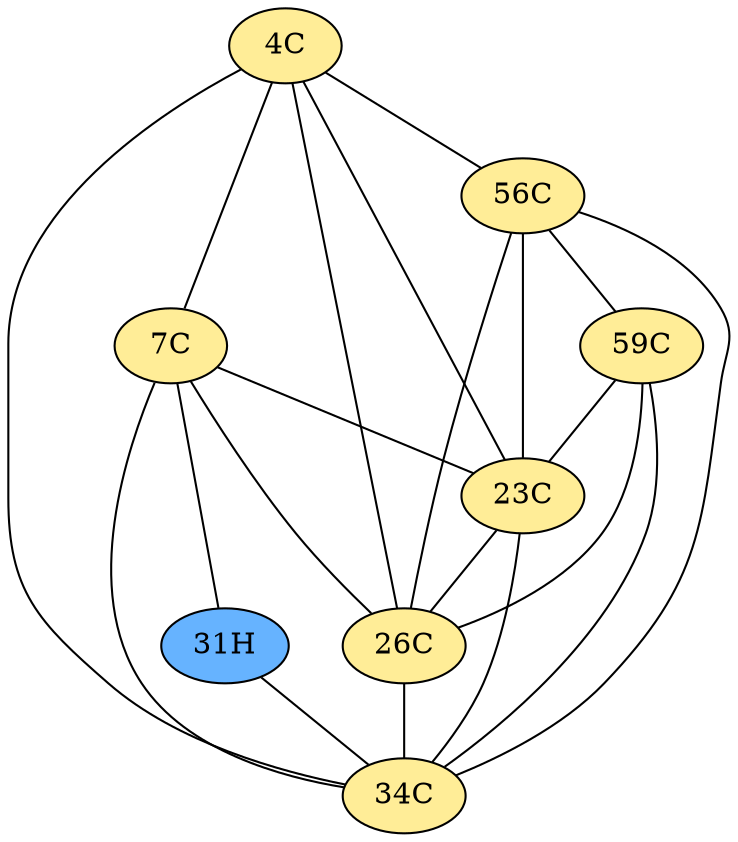 // The Round Table
graph {
	"4C" [fillcolor="#FFED97" style=radial]
	"7C" [fillcolor="#FFED97" style=radial]
	"4C" -- "7C" [penwidth=1]
	"4C" [fillcolor="#FFED97" style=radial]
	"26C" [fillcolor="#FFED97" style=radial]
	"4C" -- "26C" [penwidth=1]
	"4C" [fillcolor="#FFED97" style=radial]
	"56C" [fillcolor="#FFED97" style=radial]
	"4C" -- "56C" [penwidth=1]
	"4C" [fillcolor="#FFED97" style=radial]
	"34C" [fillcolor="#FFED97" style=radial]
	"4C" -- "34C" [penwidth=1]
	"4C" [fillcolor="#FFED97" style=radial]
	"23C" [fillcolor="#FFED97" style=radial]
	"4C" -- "23C" [penwidth=1]
	"7C" [fillcolor="#FFED97" style=radial]
	"23C" [fillcolor="#FFED97" style=radial]
	"7C" -- "23C" [penwidth=1]
	"7C" [fillcolor="#FFED97" style=radial]
	"26C" [fillcolor="#FFED97" style=radial]
	"7C" -- "26C" [penwidth=1]
	"7C" [fillcolor="#FFED97" style=radial]
	"31H" [fillcolor="#66B3FF" style=radial]
	"7C" -- "31H" [penwidth=1]
	"7C" [fillcolor="#FFED97" style=radial]
	"34C" [fillcolor="#FFED97" style=radial]
	"7C" -- "34C" [penwidth=1]
	"56C" [fillcolor="#FFED97" style=radial]
	"23C" [fillcolor="#FFED97" style=radial]
	"56C" -- "23C" [penwidth=1]
	"56C" [fillcolor="#FFED97" style=radial]
	"26C" [fillcolor="#FFED97" style=radial]
	"56C" -- "26C" [penwidth=1]
	"56C" [fillcolor="#FFED97" style=radial]
	"59C" [fillcolor="#FFED97" style=radial]
	"56C" -- "59C" [penwidth=1]
	"56C" [fillcolor="#FFED97" style=radial]
	"34C" [fillcolor="#FFED97" style=radial]
	"56C" -- "34C" [penwidth=1]
	"59C" [fillcolor="#FFED97" style=radial]
	"23C" [fillcolor="#FFED97" style=radial]
	"59C" -- "23C" [penwidth=1]
	"59C" [fillcolor="#FFED97" style=radial]
	"26C" [fillcolor="#FFED97" style=radial]
	"59C" -- "26C" [penwidth=1]
	"59C" [fillcolor="#FFED97" style=radial]
	"34C" [fillcolor="#FFED97" style=radial]
	"59C" -- "34C" [penwidth=1]
	"23C" [fillcolor="#FFED97" style=radial]
	"26C" [fillcolor="#FFED97" style=radial]
	"23C" -- "26C" [penwidth=1]
	"23C" [fillcolor="#FFED97" style=radial]
	"34C" [fillcolor="#FFED97" style=radial]
	"23C" -- "34C" [penwidth=1]
	"26C" [fillcolor="#FFED97" style=radial]
	"34C" [fillcolor="#FFED97" style=radial]
	"26C" -- "34C" [penwidth=1]
	"31H" [fillcolor="#66B3FF" style=radial]
	"34C" [fillcolor="#FFED97" style=radial]
	"31H" -- "34C" [penwidth=1]
}
